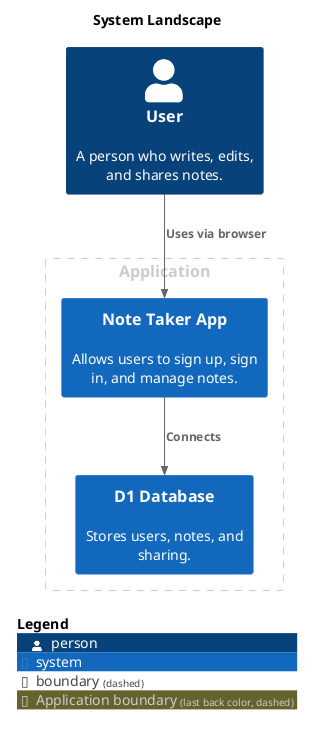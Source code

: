 @startuml
set separator none
title System Landscape

top to bottom direction

!include <C4/C4>
!include <C4/C4_Context>

AddBoundaryTag("Application", $borderColor="#cccccc", $fontColor="#cccccc", $borderStyle="dashed")
Boundary(group_1, "Application", $tags="Application") {
  System(D1Database, "D1 Database", $descr="Stores users, notes, and sharing.", $tags="", $link="")
  System(NoteTakerApp, "Note Taker App", $descr="Allows users to sign up, sign in, and manage notes.", $tags="", $link="")
}

Person(User, "User", $descr="A person who writes, edits, and shares notes.", $tags="", $link="")

Rel(User, NoteTakerApp, "Uses via browser", $techn="", $tags="", $link="")
Rel(NoteTakerApp, D1Database, "Connects", $techn="", $tags="", $link="")

SHOW_LEGEND(true)
@enduml